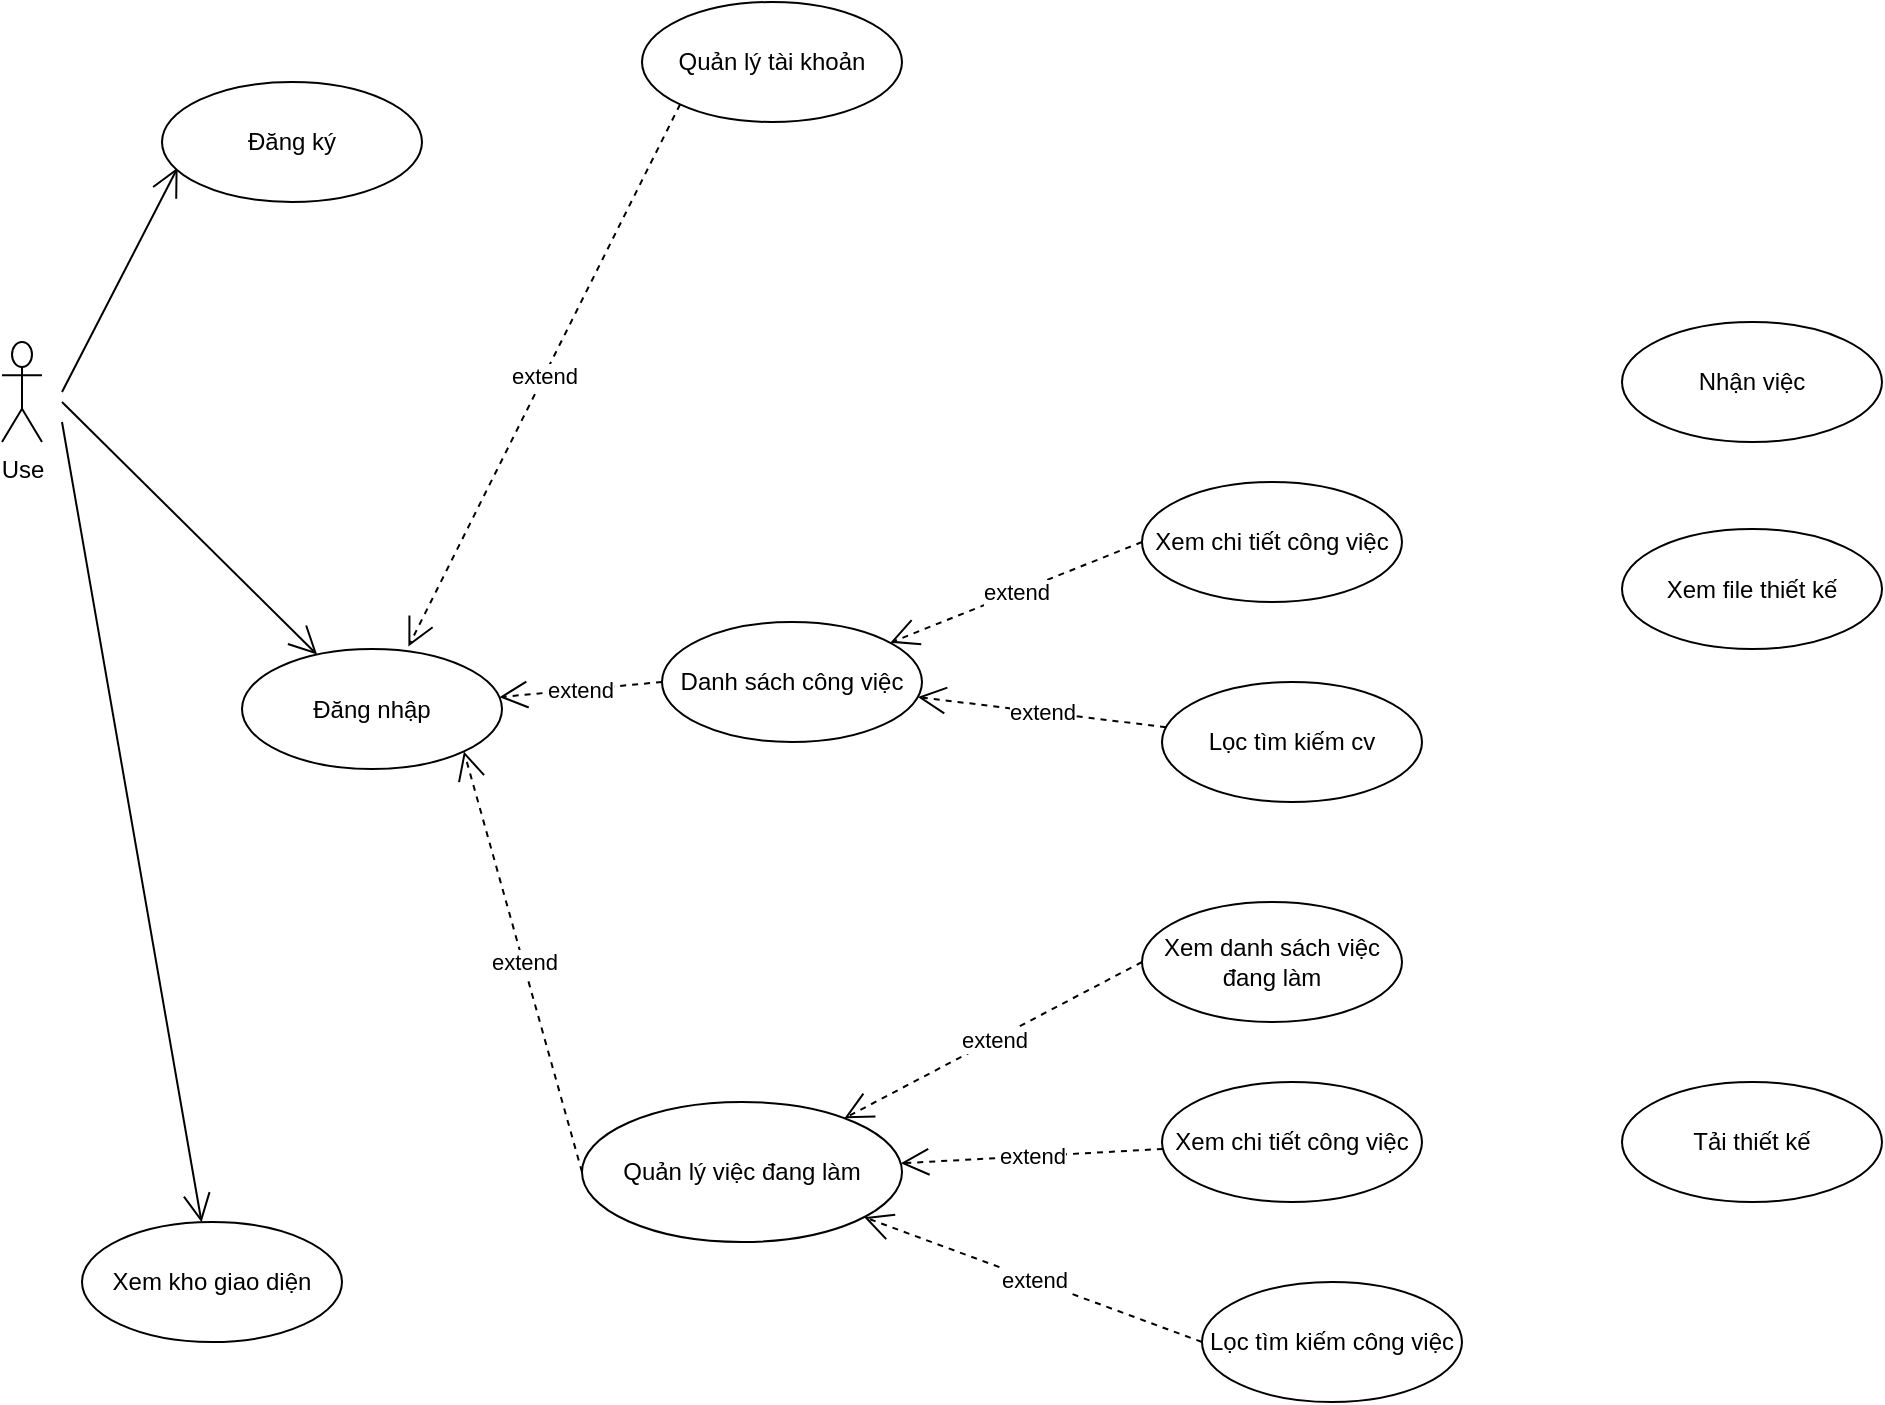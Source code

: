 <mxfile version="13.8.0" type="github">
  <diagram id="-H18s_F7PkQG1bvrdtzM" name="Page-1">
    <mxGraphModel dx="1843" dy="1058" grid="1" gridSize="10" guides="1" tooltips="1" connect="1" arrows="1" fold="1" page="1" pageScale="1" pageWidth="1169" pageHeight="827" math="0" shadow="0">
      <root>
        <mxCell id="0" />
        <mxCell id="1" parent="0" />
        <mxCell id="wraNXZqroRVsVNhuofaR-1" value="Use" style="shape=umlActor;verticalLabelPosition=bottom;verticalAlign=top;html=1;outlineConnect=0;" parent="1" vertex="1">
          <mxGeometry x="40" y="230" width="20" height="50" as="geometry" />
        </mxCell>
        <mxCell id="G6Vpepxi8D2sUCixTcSk-1" value="" style="endArrow=open;endFill=1;endSize=12;html=1;entryX=0.06;entryY=0.715;entryDx=0;entryDy=0;entryPerimeter=0;" parent="1" target="G6Vpepxi8D2sUCixTcSk-2" edge="1">
          <mxGeometry width="160" relative="1" as="geometry">
            <mxPoint x="70" y="255" as="sourcePoint" />
            <mxPoint x="120" y="200" as="targetPoint" />
          </mxGeometry>
        </mxCell>
        <mxCell id="G6Vpepxi8D2sUCixTcSk-2" value="Đăng ký" style="ellipse;whiteSpace=wrap;html=1;" parent="1" vertex="1">
          <mxGeometry x="120" y="100" width="130" height="60" as="geometry" />
        </mxCell>
        <mxCell id="G6Vpepxi8D2sUCixTcSk-3" value="Đăng nhập" style="ellipse;whiteSpace=wrap;html=1;" parent="1" vertex="1">
          <mxGeometry x="160" y="383.5" width="130" height="60" as="geometry" />
        </mxCell>
        <mxCell id="G6Vpepxi8D2sUCixTcSk-4" value="" style="endArrow=open;endFill=1;endSize=12;html=1;" parent="1" target="G6Vpepxi8D2sUCixTcSk-3" edge="1">
          <mxGeometry width="160" relative="1" as="geometry">
            <mxPoint x="70" y="260" as="sourcePoint" />
            <mxPoint x="136" y="195.75" as="targetPoint" />
          </mxGeometry>
        </mxCell>
        <mxCell id="G6Vpepxi8D2sUCixTcSk-7" value="Xem kho giao diện" style="ellipse;whiteSpace=wrap;html=1;" parent="1" vertex="1">
          <mxGeometry x="80" y="670" width="130" height="60" as="geometry" />
        </mxCell>
        <mxCell id="G6Vpepxi8D2sUCixTcSk-8" value="" style="endArrow=open;endFill=1;endSize=12;html=1;" parent="1" target="G6Vpepxi8D2sUCixTcSk-7" edge="1">
          <mxGeometry width="160" relative="1" as="geometry">
            <mxPoint x="70" y="270" as="sourcePoint" />
            <mxPoint x="130.287" y="262.814" as="targetPoint" />
          </mxGeometry>
        </mxCell>
        <mxCell id="G6Vpepxi8D2sUCixTcSk-9" value="extend" style="endArrow=open;endSize=12;dashed=1;html=1;entryX=0.64;entryY=-0.02;entryDx=0;entryDy=0;exitX=0;exitY=1;exitDx=0;exitDy=0;entryPerimeter=0;" parent="1" source="G6Vpepxi8D2sUCixTcSk-10" target="G6Vpepxi8D2sUCixTcSk-3" edge="1">
          <mxGeometry width="160" relative="1" as="geometry">
            <mxPoint x="400" y="160" as="sourcePoint" />
            <mxPoint x="640" y="320" as="targetPoint" />
          </mxGeometry>
        </mxCell>
        <mxCell id="G6Vpepxi8D2sUCixTcSk-10" value="Quản lý tài khoản" style="ellipse;whiteSpace=wrap;html=1;" parent="1" vertex="1">
          <mxGeometry x="360" y="60" width="130" height="60" as="geometry" />
        </mxCell>
        <mxCell id="G6Vpepxi8D2sUCixTcSk-11" value="Danh sách công việc" style="ellipse;whiteSpace=wrap;html=1;" parent="1" vertex="1">
          <mxGeometry x="370" y="370" width="130" height="60" as="geometry" />
        </mxCell>
        <mxCell id="G6Vpepxi8D2sUCixTcSk-13" value="Quản lý việc đang làm" style="ellipse;whiteSpace=wrap;html=1;" parent="1" vertex="1">
          <mxGeometry x="330" y="610" width="160" height="70" as="geometry" />
        </mxCell>
        <mxCell id="G6Vpepxi8D2sUCixTcSk-14" value="Xem danh sách việc đang làm" style="ellipse;whiteSpace=wrap;html=1;" parent="1" vertex="1">
          <mxGeometry x="610" y="510" width="130" height="60" as="geometry" />
        </mxCell>
        <mxCell id="G6Vpepxi8D2sUCixTcSk-15" value="Lọc tìm kiếm công việc" style="ellipse;whiteSpace=wrap;html=1;" parent="1" vertex="1">
          <mxGeometry x="640" y="700" width="130" height="60" as="geometry" />
        </mxCell>
        <mxCell id="G6Vpepxi8D2sUCixTcSk-16" value="Xem chi tiết công việc" style="ellipse;whiteSpace=wrap;html=1;" parent="1" vertex="1">
          <mxGeometry x="620" y="600" width="130" height="60" as="geometry" />
        </mxCell>
        <mxCell id="G6Vpepxi8D2sUCixTcSk-17" value="Tải thiết kế" style="ellipse;whiteSpace=wrap;html=1;" parent="1" vertex="1">
          <mxGeometry x="850" y="600" width="130" height="60" as="geometry" />
        </mxCell>
        <mxCell id="G6Vpepxi8D2sUCixTcSk-19" value="Xem chi tiết công việc" style="ellipse;whiteSpace=wrap;html=1;" parent="1" vertex="1">
          <mxGeometry x="610" y="300" width="130" height="60" as="geometry" />
        </mxCell>
        <mxCell id="G6Vpepxi8D2sUCixTcSk-20" value="Lọc tìm kiếm cv" style="ellipse;whiteSpace=wrap;html=1;" parent="1" vertex="1">
          <mxGeometry x="620" y="400" width="130" height="60" as="geometry" />
        </mxCell>
        <mxCell id="G6Vpepxi8D2sUCixTcSk-21" value="Nhận việc" style="ellipse;whiteSpace=wrap;html=1;" parent="1" vertex="1">
          <mxGeometry x="850" y="220" width="130" height="60" as="geometry" />
        </mxCell>
        <mxCell id="G6Vpepxi8D2sUCixTcSk-22" value="Xem file thiết kế" style="ellipse;whiteSpace=wrap;html=1;" parent="1" vertex="1">
          <mxGeometry x="850" y="323.5" width="130" height="60" as="geometry" />
        </mxCell>
        <mxCell id="mJOtfhkhxTEN904Yoo09-1" value="extend" style="endArrow=open;endSize=12;dashed=1;html=1;exitX=0;exitY=0.5;exitDx=0;exitDy=0;" parent="1" source="G6Vpepxi8D2sUCixTcSk-11" target="G6Vpepxi8D2sUCixTcSk-3" edge="1">
          <mxGeometry width="160" relative="1" as="geometry">
            <mxPoint x="389.038" y="121.213" as="sourcePoint" />
            <mxPoint x="258.05" y="258.54" as="targetPoint" />
          </mxGeometry>
        </mxCell>
        <mxCell id="mJOtfhkhxTEN904Yoo09-2" value="extend" style="endArrow=open;endSize=12;dashed=1;html=1;exitX=0;exitY=0.5;exitDx=0;exitDy=0;entryX=1;entryY=1;entryDx=0;entryDy=0;" parent="1" source="G6Vpepxi8D2sUCixTcSk-13" target="G6Vpepxi8D2sUCixTcSk-3" edge="1">
          <mxGeometry width="160" relative="1" as="geometry">
            <mxPoint x="370" y="240" as="sourcePoint" />
            <mxPoint x="255.933" y="259.554" as="targetPoint" />
          </mxGeometry>
        </mxCell>
        <mxCell id="mJOtfhkhxTEN904Yoo09-3" value="extend" style="endArrow=open;endSize=12;dashed=1;html=1;exitX=0;exitY=0.5;exitDx=0;exitDy=0;" parent="1" source="G6Vpepxi8D2sUCixTcSk-19" target="G6Vpepxi8D2sUCixTcSk-11" edge="1">
          <mxGeometry width="160" relative="1" as="geometry">
            <mxPoint x="389.038" y="121.213" as="sourcePoint" />
            <mxPoint x="240.962" y="248.787" as="targetPoint" />
          </mxGeometry>
        </mxCell>
        <mxCell id="mJOtfhkhxTEN904Yoo09-5" value="extend" style="endArrow=open;endSize=12;dashed=1;html=1;exitX=0;exitY=0.5;exitDx=0;exitDy=0;" parent="1" source="G6Vpepxi8D2sUCixTcSk-14" target="G6Vpepxi8D2sUCixTcSk-13" edge="1">
          <mxGeometry width="160" relative="1" as="geometry">
            <mxPoint x="370.0" y="650" as="sourcePoint" />
            <mxPoint x="500" y="470" as="targetPoint" />
          </mxGeometry>
        </mxCell>
        <mxCell id="mJOtfhkhxTEN904Yoo09-6" value="extend" style="endArrow=open;endSize=12;dashed=1;html=1;" parent="1" source="G6Vpepxi8D2sUCixTcSk-16" target="G6Vpepxi8D2sUCixTcSk-13" edge="1">
          <mxGeometry width="160" relative="1" as="geometry">
            <mxPoint x="595" y="550" as="sourcePoint" />
            <mxPoint x="473.972" y="625.99" as="targetPoint" />
          </mxGeometry>
        </mxCell>
        <mxCell id="mJOtfhkhxTEN904Yoo09-7" value="extend" style="endArrow=open;endSize=12;dashed=1;html=1;exitX=0;exitY=0.5;exitDx=0;exitDy=0;" parent="1" source="G6Vpepxi8D2sUCixTcSk-15" target="G6Vpepxi8D2sUCixTcSk-13" edge="1">
          <mxGeometry width="160" relative="1" as="geometry">
            <mxPoint x="595.194" y="642.315" as="sourcePoint" />
            <mxPoint x="499.699" y="647.115" as="targetPoint" />
          </mxGeometry>
        </mxCell>
        <mxCell id="mJOtfhkhxTEN904Yoo09-8" value="extend" style="endArrow=open;endSize=12;dashed=1;html=1;" parent="1" source="G6Vpepxi8D2sUCixTcSk-20" target="G6Vpepxi8D2sUCixTcSk-11" edge="1">
          <mxGeometry width="160" relative="1" as="geometry">
            <mxPoint x="620" y="290" as="sourcePoint" />
            <mxPoint x="510.326" y="368.817" as="targetPoint" />
          </mxGeometry>
        </mxCell>
      </root>
    </mxGraphModel>
  </diagram>
</mxfile>
